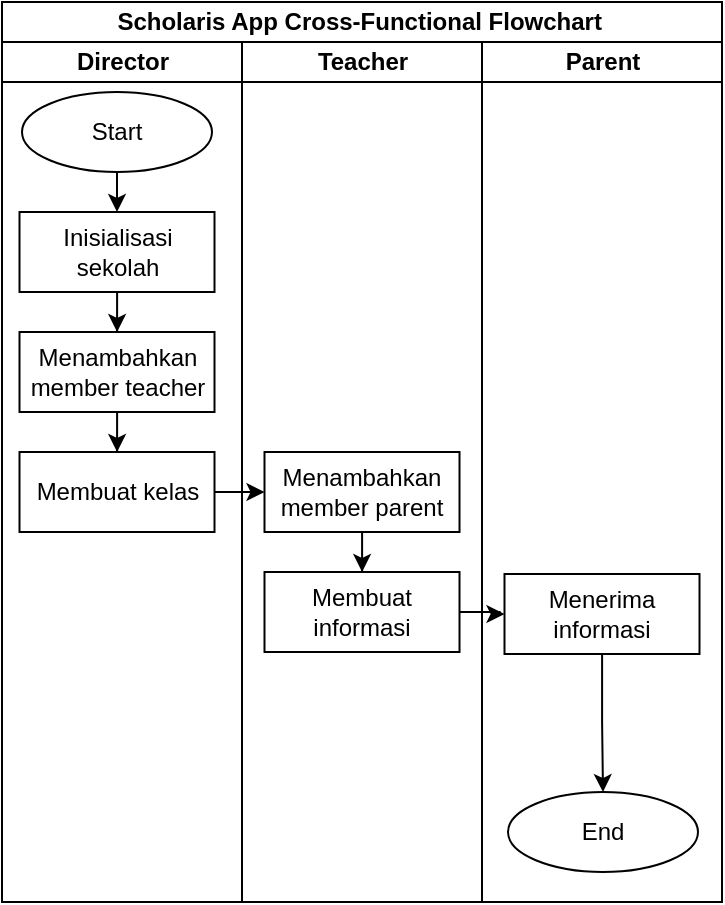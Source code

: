 <mxfile version="22.0.3" type="device">
  <diagram id="prtHgNgQTEPvFCAcTncT" name="Page-1">
    <mxGraphModel dx="1036" dy="606" grid="1" gridSize="10" guides="1" tooltips="1" connect="1" arrows="1" fold="1" page="1" pageScale="1" pageWidth="827" pageHeight="1169" math="0" shadow="0">
      <root>
        <mxCell id="0" />
        <mxCell id="1" parent="0" />
        <mxCell id="dNxyNK7c78bLwvsdeMH5-19" value="Scholaris App Cross-Functional Flowchart&amp;nbsp;" style="swimlane;html=1;childLayout=stackLayout;resizeParent=1;resizeParentMax=0;horizontal=0;startSize=20;horizontalStack=0;container=0;rotation=90;" parent="1" vertex="1">
          <mxGeometry x="120" y="120" width="450" height="360" as="geometry" />
        </mxCell>
        <mxCell id="dNxyNK7c78bLwvsdeMH5-21" value="Teacher" style="swimlane;html=1;startSize=20;horizontal=0;container=0;rotation=90;" parent="1" vertex="1">
          <mxGeometry x="130" y="250" width="430" height="120" as="geometry" />
        </mxCell>
        <mxCell id="dNxyNK7c78bLwvsdeMH5-22" value="Director" style="swimlane;html=1;startSize=20;horizontal=0;container=0;rotation=90;" parent="dNxyNK7c78bLwvsdeMH5-21" vertex="1">
          <mxGeometry x="-120" width="430" height="120" as="geometry" />
        </mxCell>
        <mxCell id="6ruUtQXPkUnAc-VDmloF-9" value="" style="edgeStyle=orthogonalEdgeStyle;rounded=0;orthogonalLoop=1;jettySize=auto;html=1;" edge="1" parent="dNxyNK7c78bLwvsdeMH5-22" source="6ruUtQXPkUnAc-VDmloF-5" target="6ruUtQXPkUnAc-VDmloF-8">
          <mxGeometry relative="1" as="geometry" />
        </mxCell>
        <mxCell id="6ruUtQXPkUnAc-VDmloF-5" value="Inisialisasi sekolah" style="rounded=0;whiteSpace=wrap;html=1;" vertex="1" parent="dNxyNK7c78bLwvsdeMH5-22">
          <mxGeometry x="163.75" y="-70" width="97.5" height="40" as="geometry" />
        </mxCell>
        <mxCell id="6ruUtQXPkUnAc-VDmloF-7" value="" style="edgeStyle=orthogonalEdgeStyle;rounded=0;orthogonalLoop=1;jettySize=auto;html=1;" edge="1" parent="dNxyNK7c78bLwvsdeMH5-22" source="6ruUtQXPkUnAc-VDmloF-6" target="6ruUtQXPkUnAc-VDmloF-5">
          <mxGeometry relative="1" as="geometry" />
        </mxCell>
        <mxCell id="6ruUtQXPkUnAc-VDmloF-6" value="&lt;font style=&quot;font-size: 12px;&quot;&gt;Start&lt;/font&gt;" style="ellipse;whiteSpace=wrap;html=1;" vertex="1" parent="dNxyNK7c78bLwvsdeMH5-22">
          <mxGeometry x="165" y="-130" width="95" height="40" as="geometry" />
        </mxCell>
        <mxCell id="6ruUtQXPkUnAc-VDmloF-8" value="Menambahkan member teacher" style="rounded=0;whiteSpace=wrap;html=1;" vertex="1" parent="dNxyNK7c78bLwvsdeMH5-22">
          <mxGeometry x="163.75" y="-10" width="97.5" height="40" as="geometry" />
        </mxCell>
        <mxCell id="6ruUtQXPkUnAc-VDmloF-10" value="Membuat kelas" style="whiteSpace=wrap;html=1;rounded=0;" vertex="1" parent="dNxyNK7c78bLwvsdeMH5-22">
          <mxGeometry x="163.75" y="50" width="97.5" height="40" as="geometry" />
        </mxCell>
        <mxCell id="6ruUtQXPkUnAc-VDmloF-11" value="" style="edgeStyle=orthogonalEdgeStyle;rounded=0;orthogonalLoop=1;jettySize=auto;html=1;" edge="1" parent="dNxyNK7c78bLwvsdeMH5-22" source="6ruUtQXPkUnAc-VDmloF-8" target="6ruUtQXPkUnAc-VDmloF-10">
          <mxGeometry relative="1" as="geometry" />
        </mxCell>
        <mxCell id="6ruUtQXPkUnAc-VDmloF-12" value="Menambahkan member parent" style="whiteSpace=wrap;html=1;rounded=0;" vertex="1" parent="dNxyNK7c78bLwvsdeMH5-21">
          <mxGeometry x="166.25" y="50" width="97.5" height="40" as="geometry" />
        </mxCell>
        <mxCell id="6ruUtQXPkUnAc-VDmloF-13" style="edgeStyle=orthogonalEdgeStyle;rounded=0;orthogonalLoop=1;jettySize=auto;html=1;exitX=1;exitY=0.5;exitDx=0;exitDy=0;entryX=0;entryY=0.5;entryDx=0;entryDy=0;" edge="1" parent="dNxyNK7c78bLwvsdeMH5-21" source="6ruUtQXPkUnAc-VDmloF-10" target="6ruUtQXPkUnAc-VDmloF-12">
          <mxGeometry relative="1" as="geometry" />
        </mxCell>
        <mxCell id="dNxyNK7c78bLwvsdeMH5-20" value="Parent" style="swimlane;html=1;startSize=20;horizontal=0;container=0;rotation=90;" parent="1" vertex="1">
          <mxGeometry x="250" y="250" width="430" height="120" as="geometry" />
        </mxCell>
        <mxCell id="6ruUtQXPkUnAc-VDmloF-36" value="" style="edgeStyle=orthogonalEdgeStyle;rounded=0;orthogonalLoop=1;jettySize=auto;html=1;" edge="1" parent="1" source="6ruUtQXPkUnAc-VDmloF-30" target="6ruUtQXPkUnAc-VDmloF-35">
          <mxGeometry relative="1" as="geometry" />
        </mxCell>
        <mxCell id="6ruUtQXPkUnAc-VDmloF-30" value="Membuat informasi" style="whiteSpace=wrap;html=1;rounded=0;" vertex="1" parent="1">
          <mxGeometry x="296.25" y="360" width="97.5" height="40" as="geometry" />
        </mxCell>
        <mxCell id="6ruUtQXPkUnAc-VDmloF-31" value="" style="edgeStyle=orthogonalEdgeStyle;rounded=0;orthogonalLoop=1;jettySize=auto;html=1;" edge="1" parent="1" source="6ruUtQXPkUnAc-VDmloF-12" target="6ruUtQXPkUnAc-VDmloF-30">
          <mxGeometry relative="1" as="geometry" />
        </mxCell>
        <mxCell id="6ruUtQXPkUnAc-VDmloF-39" style="edgeStyle=orthogonalEdgeStyle;rounded=0;orthogonalLoop=1;jettySize=auto;html=1;entryX=0.5;entryY=0;entryDx=0;entryDy=0;" edge="1" parent="1" source="6ruUtQXPkUnAc-VDmloF-35" target="6ruUtQXPkUnAc-VDmloF-38">
          <mxGeometry relative="1" as="geometry" />
        </mxCell>
        <mxCell id="6ruUtQXPkUnAc-VDmloF-35" value="Menerima informasi" style="whiteSpace=wrap;html=1;rounded=0;" vertex="1" parent="1">
          <mxGeometry x="416.25" y="361" width="97.5" height="40" as="geometry" />
        </mxCell>
        <mxCell id="6ruUtQXPkUnAc-VDmloF-38" value="&lt;font style=&quot;font-size: 12px;&quot;&gt;End&lt;/font&gt;" style="ellipse;whiteSpace=wrap;html=1;" vertex="1" parent="1">
          <mxGeometry x="418" y="470" width="95" height="40" as="geometry" />
        </mxCell>
      </root>
    </mxGraphModel>
  </diagram>
</mxfile>
